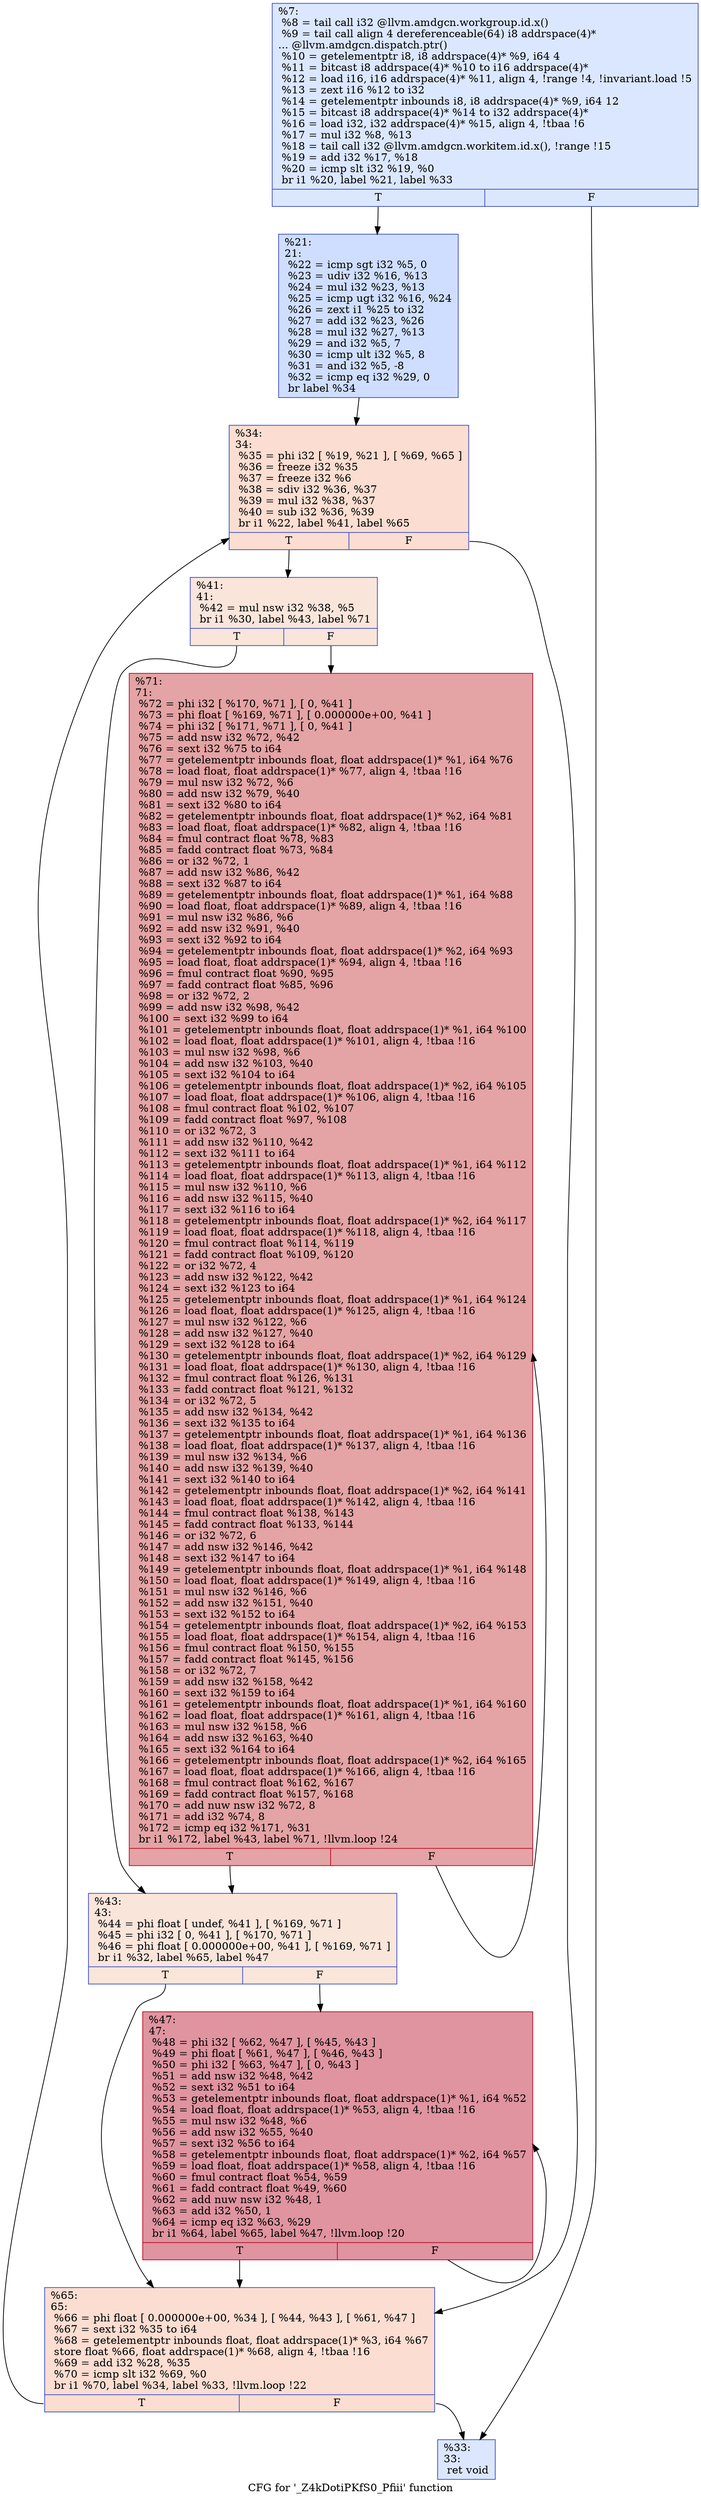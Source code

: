 digraph "CFG for '_Z4kDotiPKfS0_Pfiii' function" {
	label="CFG for '_Z4kDotiPKfS0_Pfiii' function";

	Node0x46e6cb0 [shape=record,color="#3d50c3ff", style=filled, fillcolor="#aec9fc70",label="{%7:\l  %8 = tail call i32 @llvm.amdgcn.workgroup.id.x()\l  %9 = tail call align 4 dereferenceable(64) i8 addrspace(4)*\l... @llvm.amdgcn.dispatch.ptr()\l  %10 = getelementptr i8, i8 addrspace(4)* %9, i64 4\l  %11 = bitcast i8 addrspace(4)* %10 to i16 addrspace(4)*\l  %12 = load i16, i16 addrspace(4)* %11, align 4, !range !4, !invariant.load !5\l  %13 = zext i16 %12 to i32\l  %14 = getelementptr inbounds i8, i8 addrspace(4)* %9, i64 12\l  %15 = bitcast i8 addrspace(4)* %14 to i32 addrspace(4)*\l  %16 = load i32, i32 addrspace(4)* %15, align 4, !tbaa !6\l  %17 = mul i32 %8, %13\l  %18 = tail call i32 @llvm.amdgcn.workitem.id.x(), !range !15\l  %19 = add i32 %17, %18\l  %20 = icmp slt i32 %19, %0\l  br i1 %20, label %21, label %33\l|{<s0>T|<s1>F}}"];
	Node0x46e6cb0:s0 -> Node0x46e8ed0;
	Node0x46e6cb0:s1 -> Node0x46e8f60;
	Node0x46e8ed0 [shape=record,color="#3d50c3ff", style=filled, fillcolor="#93b5fe70",label="{%21:\l21:                                               \l  %22 = icmp sgt i32 %5, 0\l  %23 = udiv i32 %16, %13\l  %24 = mul i32 %23, %13\l  %25 = icmp ugt i32 %16, %24\l  %26 = zext i1 %25 to i32\l  %27 = add i32 %23, %26\l  %28 = mul i32 %27, %13\l  %29 = and i32 %5, 7\l  %30 = icmp ult i32 %5, 8\l  %31 = and i32 %5, -8\l  %32 = icmp eq i32 %29, 0\l  br label %34\l}"];
	Node0x46e8ed0 -> Node0x46e8950;
	Node0x46e8f60 [shape=record,color="#3d50c3ff", style=filled, fillcolor="#aec9fc70",label="{%33:\l33:                                               \l  ret void\l}"];
	Node0x46e8950 [shape=record,color="#3d50c3ff", style=filled, fillcolor="#f7b39670",label="{%34:\l34:                                               \l  %35 = phi i32 [ %19, %21 ], [ %69, %65 ]\l  %36 = freeze i32 %35\l  %37 = freeze i32 %6\l  %38 = sdiv i32 %36, %37\l  %39 = mul i32 %38, %37\l  %40 = sub i32 %36, %39\l  br i1 %22, label %41, label %65\l|{<s0>T|<s1>F}}"];
	Node0x46e8950:s0 -> Node0x46e9d10;
	Node0x46e8950:s1 -> Node0x46e9980;
	Node0x46e9d10 [shape=record,color="#3d50c3ff", style=filled, fillcolor="#f4c5ad70",label="{%41:\l41:                                               \l  %42 = mul nsw i32 %38, %5\l  br i1 %30, label %43, label %71\l|{<s0>T|<s1>F}}"];
	Node0x46e9d10:s0 -> Node0x46e9ee0;
	Node0x46e9d10:s1 -> Node0x46e9f30;
	Node0x46e9ee0 [shape=record,color="#3d50c3ff", style=filled, fillcolor="#f4c5ad70",label="{%43:\l43:                                               \l  %44 = phi float [ undef, %41 ], [ %169, %71 ]\l  %45 = phi i32 [ 0, %41 ], [ %170, %71 ]\l  %46 = phi float [ 0.000000e+00, %41 ], [ %169, %71 ]\l  br i1 %32, label %65, label %47\l|{<s0>T|<s1>F}}"];
	Node0x46e9ee0:s0 -> Node0x46e9980;
	Node0x46e9ee0:s1 -> Node0x46eb190;
	Node0x46eb190 [shape=record,color="#b70d28ff", style=filled, fillcolor="#b70d2870",label="{%47:\l47:                                               \l  %48 = phi i32 [ %62, %47 ], [ %45, %43 ]\l  %49 = phi float [ %61, %47 ], [ %46, %43 ]\l  %50 = phi i32 [ %63, %47 ], [ 0, %43 ]\l  %51 = add nsw i32 %48, %42\l  %52 = sext i32 %51 to i64\l  %53 = getelementptr inbounds float, float addrspace(1)* %1, i64 %52\l  %54 = load float, float addrspace(1)* %53, align 4, !tbaa !16\l  %55 = mul nsw i32 %48, %6\l  %56 = add nsw i32 %55, %40\l  %57 = sext i32 %56 to i64\l  %58 = getelementptr inbounds float, float addrspace(1)* %2, i64 %57\l  %59 = load float, float addrspace(1)* %58, align 4, !tbaa !16\l  %60 = fmul contract float %54, %59\l  %61 = fadd contract float %49, %60\l  %62 = add nuw nsw i32 %48, 1\l  %63 = add i32 %50, 1\l  %64 = icmp eq i32 %63, %29\l  br i1 %64, label %65, label %47, !llvm.loop !20\l|{<s0>T|<s1>F}}"];
	Node0x46eb190:s0 -> Node0x46e9980;
	Node0x46eb190:s1 -> Node0x46eb190;
	Node0x46e9980 [shape=record,color="#3d50c3ff", style=filled, fillcolor="#f7b39670",label="{%65:\l65:                                               \l  %66 = phi float [ 0.000000e+00, %34 ], [ %44, %43 ], [ %61, %47 ]\l  %67 = sext i32 %35 to i64\l  %68 = getelementptr inbounds float, float addrspace(1)* %3, i64 %67\l  store float %66, float addrspace(1)* %68, align 4, !tbaa !16\l  %69 = add i32 %28, %35\l  %70 = icmp slt i32 %69, %0\l  br i1 %70, label %34, label %33, !llvm.loop !22\l|{<s0>T|<s1>F}}"];
	Node0x46e9980:s0 -> Node0x46e8950;
	Node0x46e9980:s1 -> Node0x46e8f60;
	Node0x46e9f30 [shape=record,color="#b70d28ff", style=filled, fillcolor="#c32e3170",label="{%71:\l71:                                               \l  %72 = phi i32 [ %170, %71 ], [ 0, %41 ]\l  %73 = phi float [ %169, %71 ], [ 0.000000e+00, %41 ]\l  %74 = phi i32 [ %171, %71 ], [ 0, %41 ]\l  %75 = add nsw i32 %72, %42\l  %76 = sext i32 %75 to i64\l  %77 = getelementptr inbounds float, float addrspace(1)* %1, i64 %76\l  %78 = load float, float addrspace(1)* %77, align 4, !tbaa !16\l  %79 = mul nsw i32 %72, %6\l  %80 = add nsw i32 %79, %40\l  %81 = sext i32 %80 to i64\l  %82 = getelementptr inbounds float, float addrspace(1)* %2, i64 %81\l  %83 = load float, float addrspace(1)* %82, align 4, !tbaa !16\l  %84 = fmul contract float %78, %83\l  %85 = fadd contract float %73, %84\l  %86 = or i32 %72, 1\l  %87 = add nsw i32 %86, %42\l  %88 = sext i32 %87 to i64\l  %89 = getelementptr inbounds float, float addrspace(1)* %1, i64 %88\l  %90 = load float, float addrspace(1)* %89, align 4, !tbaa !16\l  %91 = mul nsw i32 %86, %6\l  %92 = add nsw i32 %91, %40\l  %93 = sext i32 %92 to i64\l  %94 = getelementptr inbounds float, float addrspace(1)* %2, i64 %93\l  %95 = load float, float addrspace(1)* %94, align 4, !tbaa !16\l  %96 = fmul contract float %90, %95\l  %97 = fadd contract float %85, %96\l  %98 = or i32 %72, 2\l  %99 = add nsw i32 %98, %42\l  %100 = sext i32 %99 to i64\l  %101 = getelementptr inbounds float, float addrspace(1)* %1, i64 %100\l  %102 = load float, float addrspace(1)* %101, align 4, !tbaa !16\l  %103 = mul nsw i32 %98, %6\l  %104 = add nsw i32 %103, %40\l  %105 = sext i32 %104 to i64\l  %106 = getelementptr inbounds float, float addrspace(1)* %2, i64 %105\l  %107 = load float, float addrspace(1)* %106, align 4, !tbaa !16\l  %108 = fmul contract float %102, %107\l  %109 = fadd contract float %97, %108\l  %110 = or i32 %72, 3\l  %111 = add nsw i32 %110, %42\l  %112 = sext i32 %111 to i64\l  %113 = getelementptr inbounds float, float addrspace(1)* %1, i64 %112\l  %114 = load float, float addrspace(1)* %113, align 4, !tbaa !16\l  %115 = mul nsw i32 %110, %6\l  %116 = add nsw i32 %115, %40\l  %117 = sext i32 %116 to i64\l  %118 = getelementptr inbounds float, float addrspace(1)* %2, i64 %117\l  %119 = load float, float addrspace(1)* %118, align 4, !tbaa !16\l  %120 = fmul contract float %114, %119\l  %121 = fadd contract float %109, %120\l  %122 = or i32 %72, 4\l  %123 = add nsw i32 %122, %42\l  %124 = sext i32 %123 to i64\l  %125 = getelementptr inbounds float, float addrspace(1)* %1, i64 %124\l  %126 = load float, float addrspace(1)* %125, align 4, !tbaa !16\l  %127 = mul nsw i32 %122, %6\l  %128 = add nsw i32 %127, %40\l  %129 = sext i32 %128 to i64\l  %130 = getelementptr inbounds float, float addrspace(1)* %2, i64 %129\l  %131 = load float, float addrspace(1)* %130, align 4, !tbaa !16\l  %132 = fmul contract float %126, %131\l  %133 = fadd contract float %121, %132\l  %134 = or i32 %72, 5\l  %135 = add nsw i32 %134, %42\l  %136 = sext i32 %135 to i64\l  %137 = getelementptr inbounds float, float addrspace(1)* %1, i64 %136\l  %138 = load float, float addrspace(1)* %137, align 4, !tbaa !16\l  %139 = mul nsw i32 %134, %6\l  %140 = add nsw i32 %139, %40\l  %141 = sext i32 %140 to i64\l  %142 = getelementptr inbounds float, float addrspace(1)* %2, i64 %141\l  %143 = load float, float addrspace(1)* %142, align 4, !tbaa !16\l  %144 = fmul contract float %138, %143\l  %145 = fadd contract float %133, %144\l  %146 = or i32 %72, 6\l  %147 = add nsw i32 %146, %42\l  %148 = sext i32 %147 to i64\l  %149 = getelementptr inbounds float, float addrspace(1)* %1, i64 %148\l  %150 = load float, float addrspace(1)* %149, align 4, !tbaa !16\l  %151 = mul nsw i32 %146, %6\l  %152 = add nsw i32 %151, %40\l  %153 = sext i32 %152 to i64\l  %154 = getelementptr inbounds float, float addrspace(1)* %2, i64 %153\l  %155 = load float, float addrspace(1)* %154, align 4, !tbaa !16\l  %156 = fmul contract float %150, %155\l  %157 = fadd contract float %145, %156\l  %158 = or i32 %72, 7\l  %159 = add nsw i32 %158, %42\l  %160 = sext i32 %159 to i64\l  %161 = getelementptr inbounds float, float addrspace(1)* %1, i64 %160\l  %162 = load float, float addrspace(1)* %161, align 4, !tbaa !16\l  %163 = mul nsw i32 %158, %6\l  %164 = add nsw i32 %163, %40\l  %165 = sext i32 %164 to i64\l  %166 = getelementptr inbounds float, float addrspace(1)* %2, i64 %165\l  %167 = load float, float addrspace(1)* %166, align 4, !tbaa !16\l  %168 = fmul contract float %162, %167\l  %169 = fadd contract float %157, %168\l  %170 = add nuw nsw i32 %72, 8\l  %171 = add i32 %74, 8\l  %172 = icmp eq i32 %171, %31\l  br i1 %172, label %43, label %71, !llvm.loop !24\l|{<s0>T|<s1>F}}"];
	Node0x46e9f30:s0 -> Node0x46e9ee0;
	Node0x46e9f30:s1 -> Node0x46e9f30;
}
